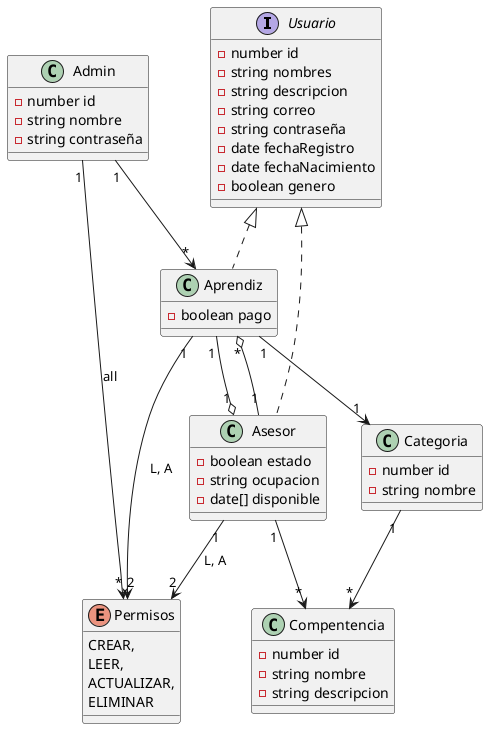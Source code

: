 @startuml diagramaClases

interface Usuario{
  - number id
  - string nombres
  - string descripcion 
  - string correo
  - string contraseña
  - date fechaRegistro
  - date fechaNacimiento
  - boolean genero
}

enum Permisos{
  CREAR, 
  LEER, 
  ACTUALIZAR, 
  ELIMINAR
}

class Admin{
  - number id
  - string nombre
  - string contraseña
}
Admin "1" --> "*" Permisos: all
Admin "1" --> "*" Aprendiz

class Asesor implements Usuario{
  - boolean estado
  - string ocupacion
  - date[] disponible
}
Asesor "1" --o "*" Aprendiz
Asesor "1" --> "*" Compentencia 
Asesor "1" --> "2" Permisos : L, A

class Aprendiz implements Usuario{
  - boolean pago
}
Aprendiz "1" --> "1" Categoria  
Aprendiz "1" --o "1" Asesor
Aprendiz "1" --> "2" Permisos : L, A

class Categoria{
  - number id
  - string nombre
}
Categoria "1" --> "*" Compentencia

class Compentencia {
  - number id
  - string nombre
  - string descripcion
}
@enduml